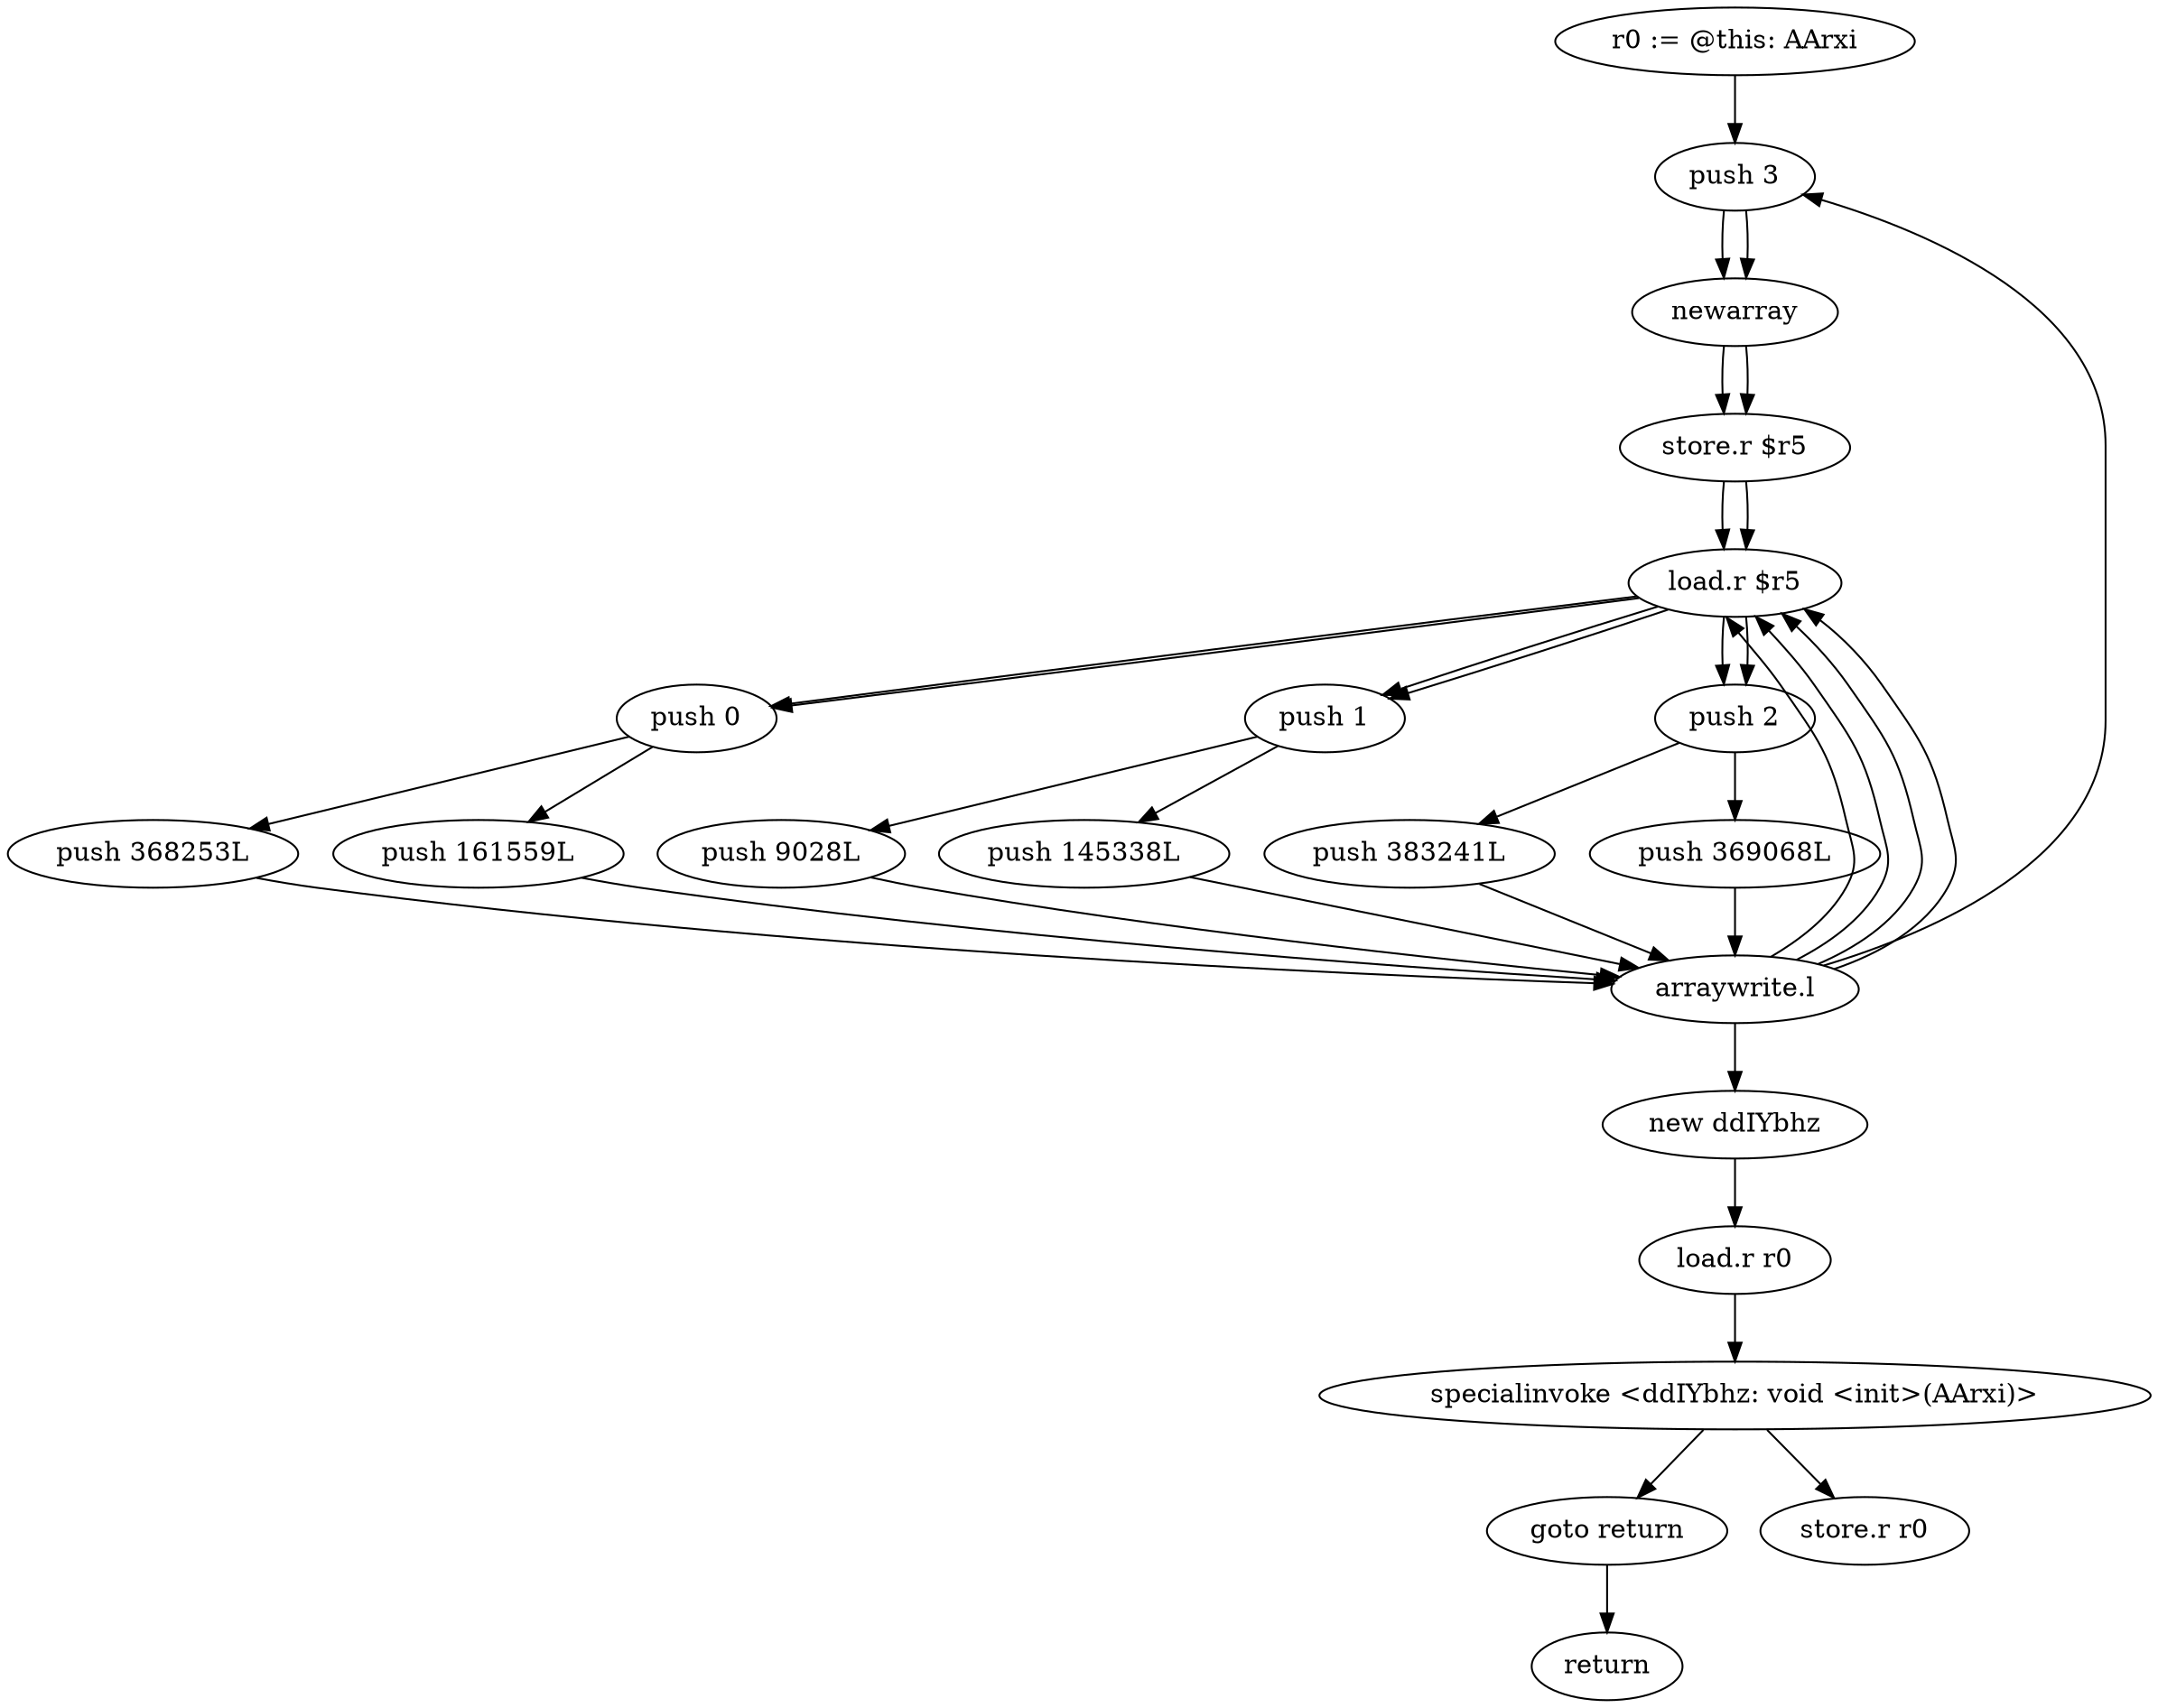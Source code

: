 digraph "" {
    "r0 := @this: AArxi"
    "push 3"
    "r0 := @this: AArxi"->"push 3";
    "newarray"
    "push 3"->"newarray";
    "store.r $r5"
    "newarray"->"store.r $r5";
    "load.r $r5"
    "store.r $r5"->"load.r $r5";
    "push 0"
    "load.r $r5"->"push 0";
    "push 368253L"
    "push 0"->"push 368253L";
    "arraywrite.l"
    "push 368253L"->"arraywrite.l";
    "arraywrite.l"->"load.r $r5";
    "push 1"
    "load.r $r5"->"push 1";
    "push 9028L"
    "push 1"->"push 9028L";
    "push 9028L"->"arraywrite.l";
    "arraywrite.l"->"load.r $r5";
    "push 2"
    "load.r $r5"->"push 2";
    "push 383241L"
    "push 2"->"push 383241L";
    "push 383241L"->"arraywrite.l";
    "arraywrite.l"->"push 3";
    "push 3"->"newarray";
    "newarray"->"store.r $r5";
    "store.r $r5"->"load.r $r5";
    "load.r $r5"->"push 0";
    "push 161559L"
    "push 0"->"push 161559L";
    "push 161559L"->"arraywrite.l";
    "arraywrite.l"->"load.r $r5";
    "load.r $r5"->"push 1";
    "push 145338L"
    "push 1"->"push 145338L";
    "push 145338L"->"arraywrite.l";
    "arraywrite.l"->"load.r $r5";
    "load.r $r5"->"push 2";
    "push 369068L"
    "push 2"->"push 369068L";
    "push 369068L"->"arraywrite.l";
    "new ddIYbhz"
    "arraywrite.l"->"new ddIYbhz";
    "load.r r0"
    "new ddIYbhz"->"load.r r0";
    "specialinvoke <ddIYbhz: void <init>(AArxi)>"
    "load.r r0"->"specialinvoke <ddIYbhz: void <init>(AArxi)>";
    "goto return"
    "specialinvoke <ddIYbhz: void <init>(AArxi)>"->"goto return";
    "return"
    "goto return"->"return";
    "store.r r0"
    "specialinvoke <ddIYbhz: void <init>(AArxi)>"->"store.r r0";
}
